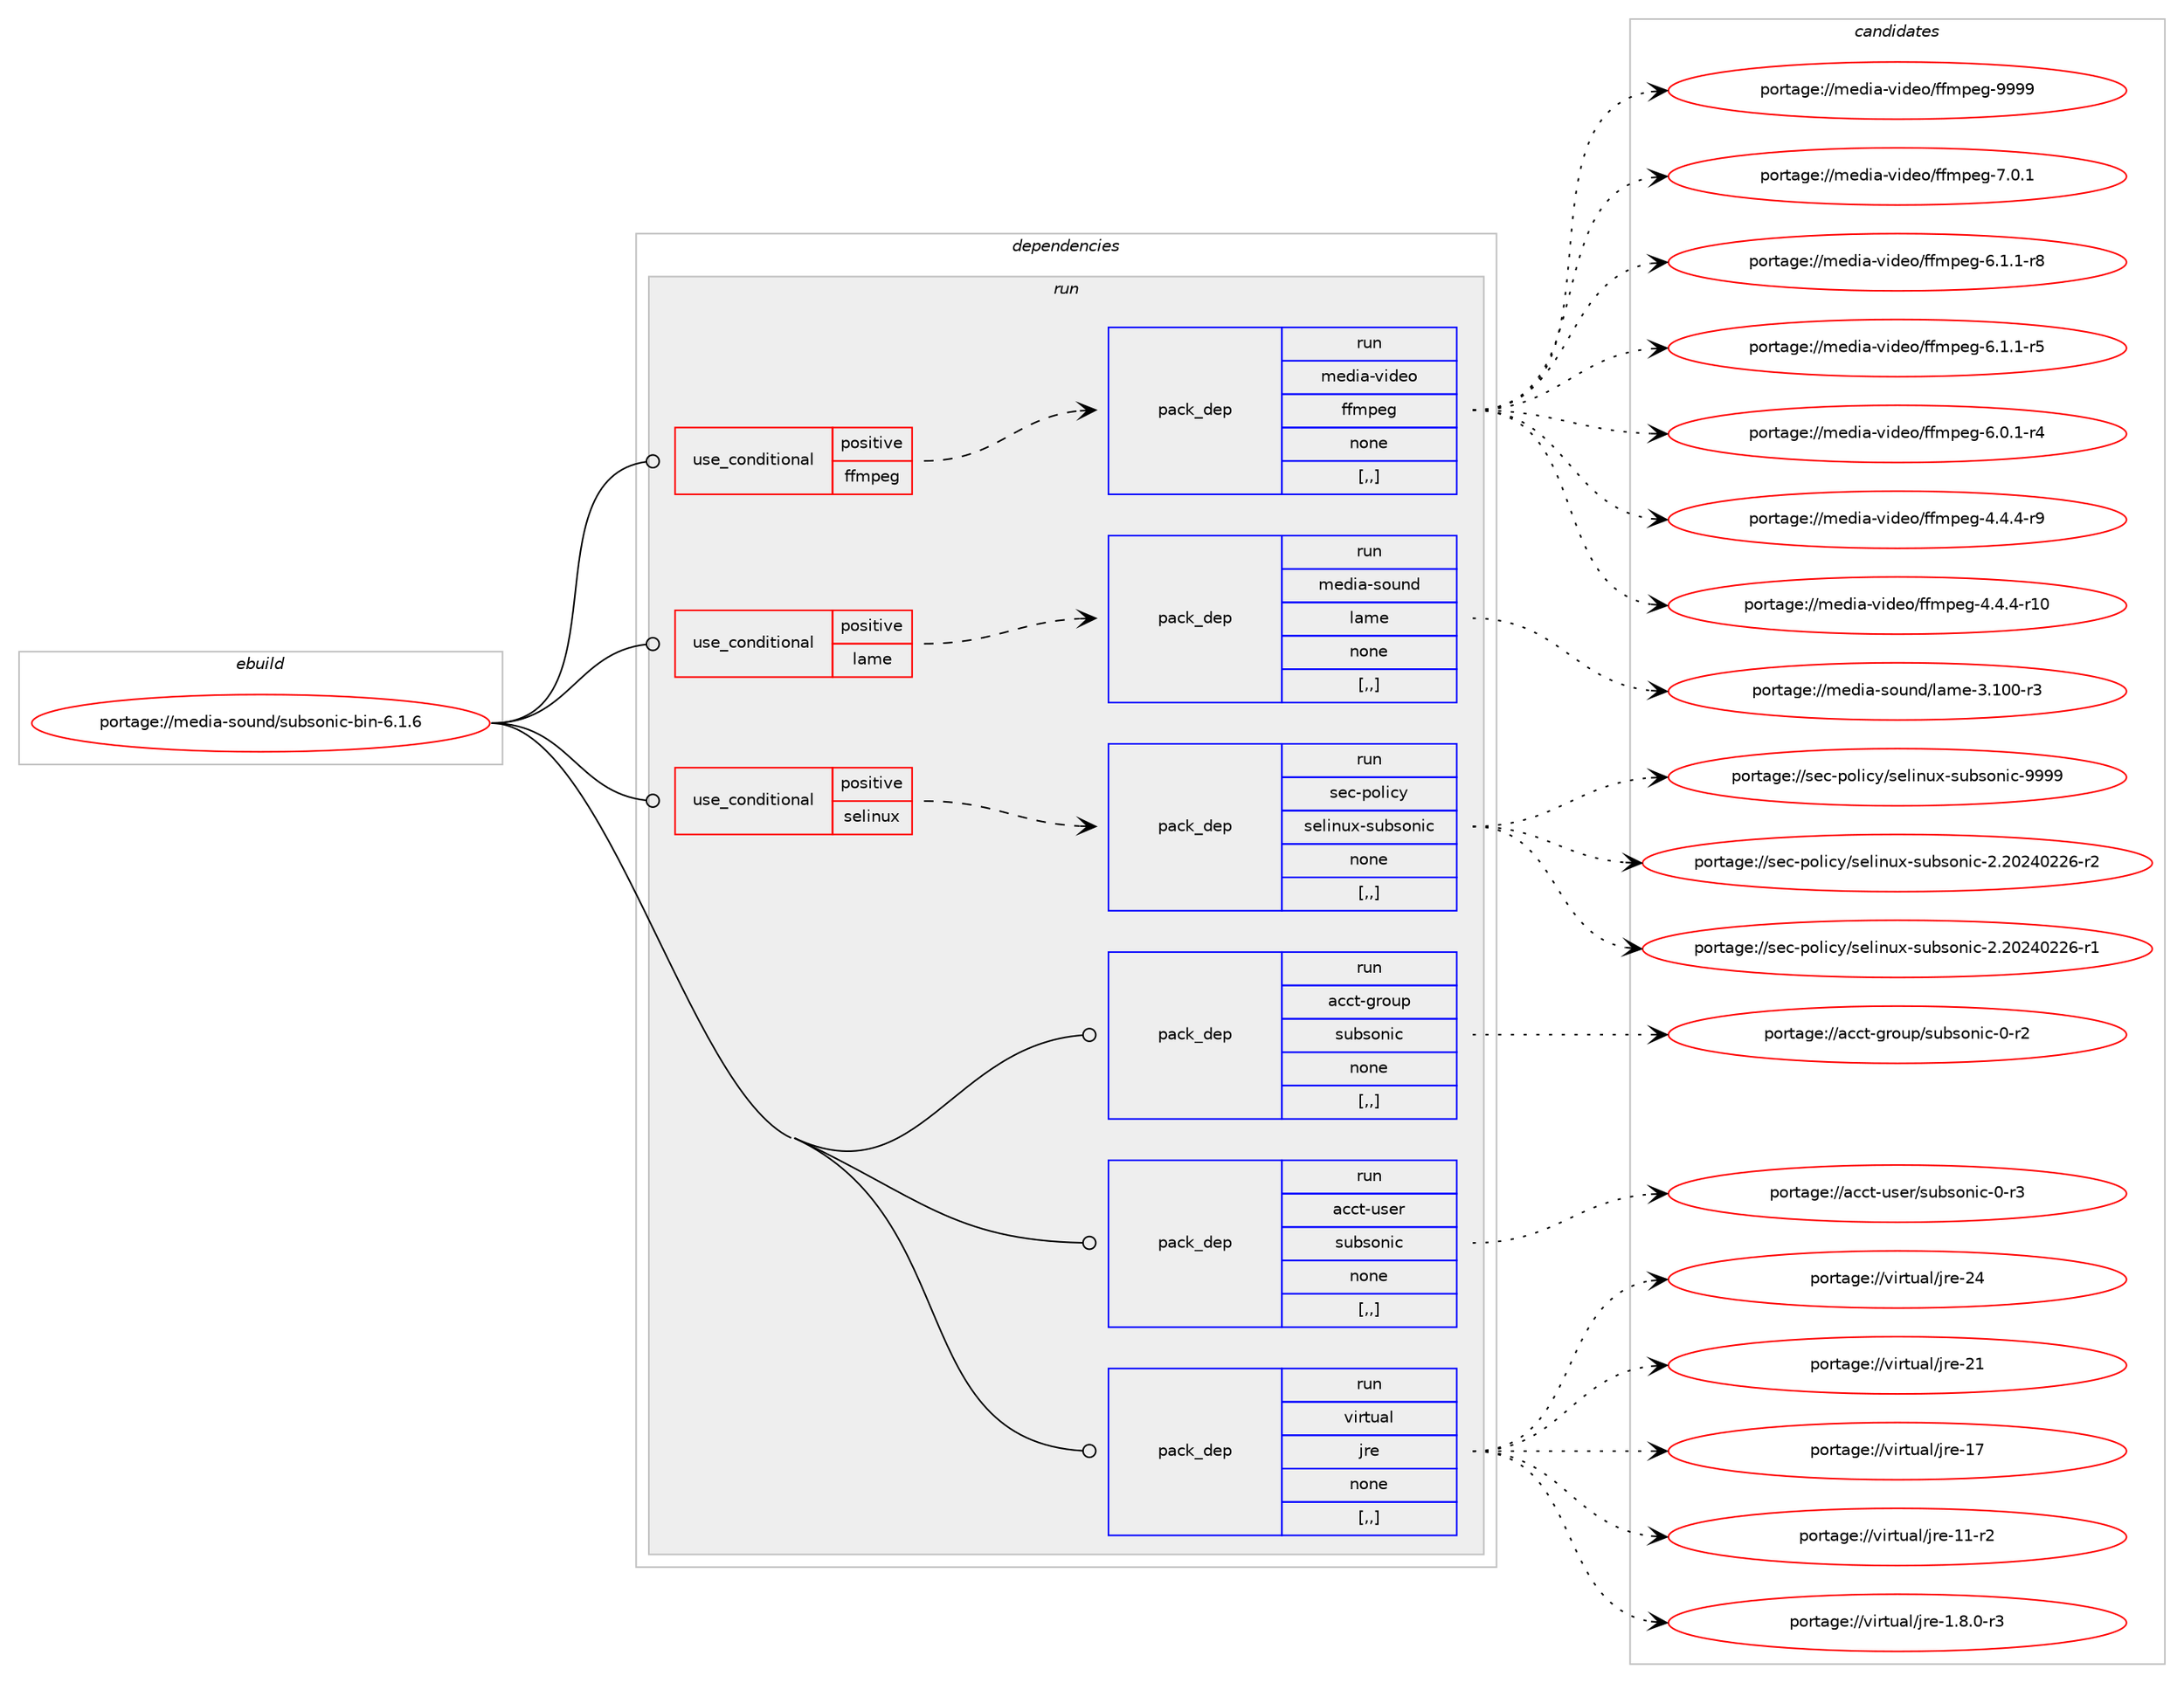 digraph prolog {

# *************
# Graph options
# *************

newrank=true;
concentrate=true;
compound=true;
graph [rankdir=LR,fontname=Helvetica,fontsize=10,ranksep=1.5];#, ranksep=2.5, nodesep=0.2];
edge  [arrowhead=vee];
node  [fontname=Helvetica,fontsize=10];

# **********
# The ebuild
# **********

subgraph cluster_leftcol {
color=gray;
label=<<i>ebuild</i>>;
id [label="portage://media-sound/subsonic-bin-6.1.6", color=red, width=4, href="../media-sound/subsonic-bin-6.1.6.svg"];
}

# ****************
# The dependencies
# ****************

subgraph cluster_midcol {
color=gray;
label=<<i>dependencies</i>>;
subgraph cluster_compile {
fillcolor="#eeeeee";
style=filled;
label=<<i>compile</i>>;
}
subgraph cluster_compileandrun {
fillcolor="#eeeeee";
style=filled;
label=<<i>compile and run</i>>;
}
subgraph cluster_run {
fillcolor="#eeeeee";
style=filled;
label=<<i>run</i>>;
subgraph cond81570 {
dependency321537 [label=<<TABLE BORDER="0" CELLBORDER="1" CELLSPACING="0" CELLPADDING="4"><TR><TD ROWSPAN="3" CELLPADDING="10">use_conditional</TD></TR><TR><TD>positive</TD></TR><TR><TD>ffmpeg</TD></TR></TABLE>>, shape=none, color=red];
subgraph pack237496 {
dependency321538 [label=<<TABLE BORDER="0" CELLBORDER="1" CELLSPACING="0" CELLPADDING="4" WIDTH="220"><TR><TD ROWSPAN="6" CELLPADDING="30">pack_dep</TD></TR><TR><TD WIDTH="110">run</TD></TR><TR><TD>media-video</TD></TR><TR><TD>ffmpeg</TD></TR><TR><TD>none</TD></TR><TR><TD>[,,]</TD></TR></TABLE>>, shape=none, color=blue];
}
dependency321537:e -> dependency321538:w [weight=20,style="dashed",arrowhead="vee"];
}
id:e -> dependency321537:w [weight=20,style="solid",arrowhead="odot"];
subgraph cond81571 {
dependency321539 [label=<<TABLE BORDER="0" CELLBORDER="1" CELLSPACING="0" CELLPADDING="4"><TR><TD ROWSPAN="3" CELLPADDING="10">use_conditional</TD></TR><TR><TD>positive</TD></TR><TR><TD>lame</TD></TR></TABLE>>, shape=none, color=red];
subgraph pack237497 {
dependency321540 [label=<<TABLE BORDER="0" CELLBORDER="1" CELLSPACING="0" CELLPADDING="4" WIDTH="220"><TR><TD ROWSPAN="6" CELLPADDING="30">pack_dep</TD></TR><TR><TD WIDTH="110">run</TD></TR><TR><TD>media-sound</TD></TR><TR><TD>lame</TD></TR><TR><TD>none</TD></TR><TR><TD>[,,]</TD></TR></TABLE>>, shape=none, color=blue];
}
dependency321539:e -> dependency321540:w [weight=20,style="dashed",arrowhead="vee"];
}
id:e -> dependency321539:w [weight=20,style="solid",arrowhead="odot"];
subgraph cond81572 {
dependency321541 [label=<<TABLE BORDER="0" CELLBORDER="1" CELLSPACING="0" CELLPADDING="4"><TR><TD ROWSPAN="3" CELLPADDING="10">use_conditional</TD></TR><TR><TD>positive</TD></TR><TR><TD>selinux</TD></TR></TABLE>>, shape=none, color=red];
subgraph pack237498 {
dependency321542 [label=<<TABLE BORDER="0" CELLBORDER="1" CELLSPACING="0" CELLPADDING="4" WIDTH="220"><TR><TD ROWSPAN="6" CELLPADDING="30">pack_dep</TD></TR><TR><TD WIDTH="110">run</TD></TR><TR><TD>sec-policy</TD></TR><TR><TD>selinux-subsonic</TD></TR><TR><TD>none</TD></TR><TR><TD>[,,]</TD></TR></TABLE>>, shape=none, color=blue];
}
dependency321541:e -> dependency321542:w [weight=20,style="dashed",arrowhead="vee"];
}
id:e -> dependency321541:w [weight=20,style="solid",arrowhead="odot"];
subgraph pack237499 {
dependency321543 [label=<<TABLE BORDER="0" CELLBORDER="1" CELLSPACING="0" CELLPADDING="4" WIDTH="220"><TR><TD ROWSPAN="6" CELLPADDING="30">pack_dep</TD></TR><TR><TD WIDTH="110">run</TD></TR><TR><TD>acct-group</TD></TR><TR><TD>subsonic</TD></TR><TR><TD>none</TD></TR><TR><TD>[,,]</TD></TR></TABLE>>, shape=none, color=blue];
}
id:e -> dependency321543:w [weight=20,style="solid",arrowhead="odot"];
subgraph pack237500 {
dependency321544 [label=<<TABLE BORDER="0" CELLBORDER="1" CELLSPACING="0" CELLPADDING="4" WIDTH="220"><TR><TD ROWSPAN="6" CELLPADDING="30">pack_dep</TD></TR><TR><TD WIDTH="110">run</TD></TR><TR><TD>acct-user</TD></TR><TR><TD>subsonic</TD></TR><TR><TD>none</TD></TR><TR><TD>[,,]</TD></TR></TABLE>>, shape=none, color=blue];
}
id:e -> dependency321544:w [weight=20,style="solid",arrowhead="odot"];
subgraph pack237501 {
dependency321545 [label=<<TABLE BORDER="0" CELLBORDER="1" CELLSPACING="0" CELLPADDING="4" WIDTH="220"><TR><TD ROWSPAN="6" CELLPADDING="30">pack_dep</TD></TR><TR><TD WIDTH="110">run</TD></TR><TR><TD>virtual</TD></TR><TR><TD>jre</TD></TR><TR><TD>none</TD></TR><TR><TD>[,,]</TD></TR></TABLE>>, shape=none, color=blue];
}
id:e -> dependency321545:w [weight=20,style="solid",arrowhead="odot"];
}
}

# **************
# The candidates
# **************

subgraph cluster_choices {
rank=same;
color=gray;
label=<<i>candidates</i>>;

subgraph choice237496 {
color=black;
nodesep=1;
choice1091011001059745118105100101111471021021091121011034557575757 [label="portage://media-video/ffmpeg-9999", color=red, width=4,href="../media-video/ffmpeg-9999.svg"];
choice109101100105974511810510010111147102102109112101103455546484649 [label="portage://media-video/ffmpeg-7.0.1", color=red, width=4,href="../media-video/ffmpeg-7.0.1.svg"];
choice1091011001059745118105100101111471021021091121011034554464946494511456 [label="portage://media-video/ffmpeg-6.1.1-r8", color=red, width=4,href="../media-video/ffmpeg-6.1.1-r8.svg"];
choice1091011001059745118105100101111471021021091121011034554464946494511453 [label="portage://media-video/ffmpeg-6.1.1-r5", color=red, width=4,href="../media-video/ffmpeg-6.1.1-r5.svg"];
choice1091011001059745118105100101111471021021091121011034554464846494511452 [label="portage://media-video/ffmpeg-6.0.1-r4", color=red, width=4,href="../media-video/ffmpeg-6.0.1-r4.svg"];
choice1091011001059745118105100101111471021021091121011034552465246524511457 [label="portage://media-video/ffmpeg-4.4.4-r9", color=red, width=4,href="../media-video/ffmpeg-4.4.4-r9.svg"];
choice109101100105974511810510010111147102102109112101103455246524652451144948 [label="portage://media-video/ffmpeg-4.4.4-r10", color=red, width=4,href="../media-video/ffmpeg-4.4.4-r10.svg"];
dependency321538:e -> choice1091011001059745118105100101111471021021091121011034557575757:w [style=dotted,weight="100"];
dependency321538:e -> choice109101100105974511810510010111147102102109112101103455546484649:w [style=dotted,weight="100"];
dependency321538:e -> choice1091011001059745118105100101111471021021091121011034554464946494511456:w [style=dotted,weight="100"];
dependency321538:e -> choice1091011001059745118105100101111471021021091121011034554464946494511453:w [style=dotted,weight="100"];
dependency321538:e -> choice1091011001059745118105100101111471021021091121011034554464846494511452:w [style=dotted,weight="100"];
dependency321538:e -> choice1091011001059745118105100101111471021021091121011034552465246524511457:w [style=dotted,weight="100"];
dependency321538:e -> choice109101100105974511810510010111147102102109112101103455246524652451144948:w [style=dotted,weight="100"];
}
subgraph choice237497 {
color=black;
nodesep=1;
choice109101100105974511511111711010047108971091014551464948484511451 [label="portage://media-sound/lame-3.100-r3", color=red, width=4,href="../media-sound/lame-3.100-r3.svg"];
dependency321540:e -> choice109101100105974511511111711010047108971091014551464948484511451:w [style=dotted,weight="100"];
}
subgraph choice237498 {
color=black;
nodesep=1;
choice115101994511211110810599121471151011081051101171204511511798115111110105994557575757 [label="portage://sec-policy/selinux-subsonic-9999", color=red, width=4,href="../sec-policy/selinux-subsonic-9999.svg"];
choice1151019945112111108105991214711510110810511011712045115117981151111101059945504650485052485050544511450 [label="portage://sec-policy/selinux-subsonic-2.20240226-r2", color=red, width=4,href="../sec-policy/selinux-subsonic-2.20240226-r2.svg"];
choice1151019945112111108105991214711510110810511011712045115117981151111101059945504650485052485050544511449 [label="portage://sec-policy/selinux-subsonic-2.20240226-r1", color=red, width=4,href="../sec-policy/selinux-subsonic-2.20240226-r1.svg"];
dependency321542:e -> choice115101994511211110810599121471151011081051101171204511511798115111110105994557575757:w [style=dotted,weight="100"];
dependency321542:e -> choice1151019945112111108105991214711510110810511011712045115117981151111101059945504650485052485050544511450:w [style=dotted,weight="100"];
dependency321542:e -> choice1151019945112111108105991214711510110810511011712045115117981151111101059945504650485052485050544511449:w [style=dotted,weight="100"];
}
subgraph choice237499 {
color=black;
nodesep=1;
choice9799991164510311411111711247115117981151111101059945484511450 [label="portage://acct-group/subsonic-0-r2", color=red, width=4,href="../acct-group/subsonic-0-r2.svg"];
dependency321543:e -> choice9799991164510311411111711247115117981151111101059945484511450:w [style=dotted,weight="100"];
}
subgraph choice237500 {
color=black;
nodesep=1;
choice9799991164511711510111447115117981151111101059945484511451 [label="portage://acct-user/subsonic-0-r3", color=red, width=4,href="../acct-user/subsonic-0-r3.svg"];
dependency321544:e -> choice9799991164511711510111447115117981151111101059945484511451:w [style=dotted,weight="100"];
}
subgraph choice237501 {
color=black;
nodesep=1;
choice1181051141161179710847106114101455052 [label="portage://virtual/jre-24", color=red, width=4,href="../virtual/jre-24.svg"];
choice1181051141161179710847106114101455049 [label="portage://virtual/jre-21", color=red, width=4,href="../virtual/jre-21.svg"];
choice1181051141161179710847106114101454955 [label="portage://virtual/jre-17", color=red, width=4,href="../virtual/jre-17.svg"];
choice11810511411611797108471061141014549494511450 [label="portage://virtual/jre-11-r2", color=red, width=4,href="../virtual/jre-11-r2.svg"];
choice11810511411611797108471061141014549465646484511451 [label="portage://virtual/jre-1.8.0-r3", color=red, width=4,href="../virtual/jre-1.8.0-r3.svg"];
dependency321545:e -> choice1181051141161179710847106114101455052:w [style=dotted,weight="100"];
dependency321545:e -> choice1181051141161179710847106114101455049:w [style=dotted,weight="100"];
dependency321545:e -> choice1181051141161179710847106114101454955:w [style=dotted,weight="100"];
dependency321545:e -> choice11810511411611797108471061141014549494511450:w [style=dotted,weight="100"];
dependency321545:e -> choice11810511411611797108471061141014549465646484511451:w [style=dotted,weight="100"];
}
}

}
